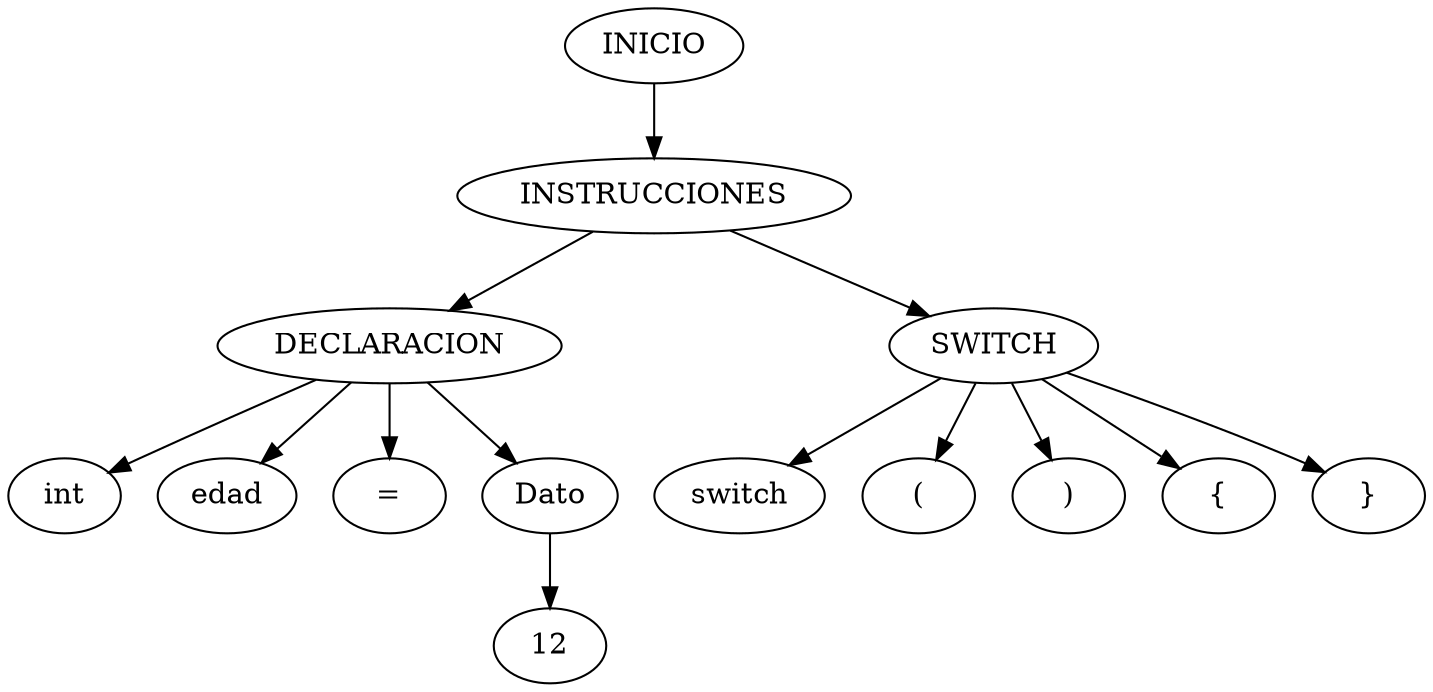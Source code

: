 digraph arbolAST{ 
      n0[label="INICIO"];
      n1[label="INSTRUCCIONES"];
      n0 -> n1;
n2[label="DECLARACION"];
      n1 -> n2;
n3[label="int"];
      n2 -> n3;
n4[label="edad"];
      n2 -> n4;
n5[label="="];
      n2 -> n5;
n6[label="Dato"];
      n2 -> n6;
n7[label="12"];
      n6 -> n7;
n8[label="SWITCH"];
      n1 -> n8;
n9[label="switch"];
      n8 -> n9;
n10[label="("];
      n8 -> n10;
n11[label=")"];
      n8 -> n11;
n12[label="{"];
      n8 -> n12;
n13[label="}"];
      n8 -> n13;

    }